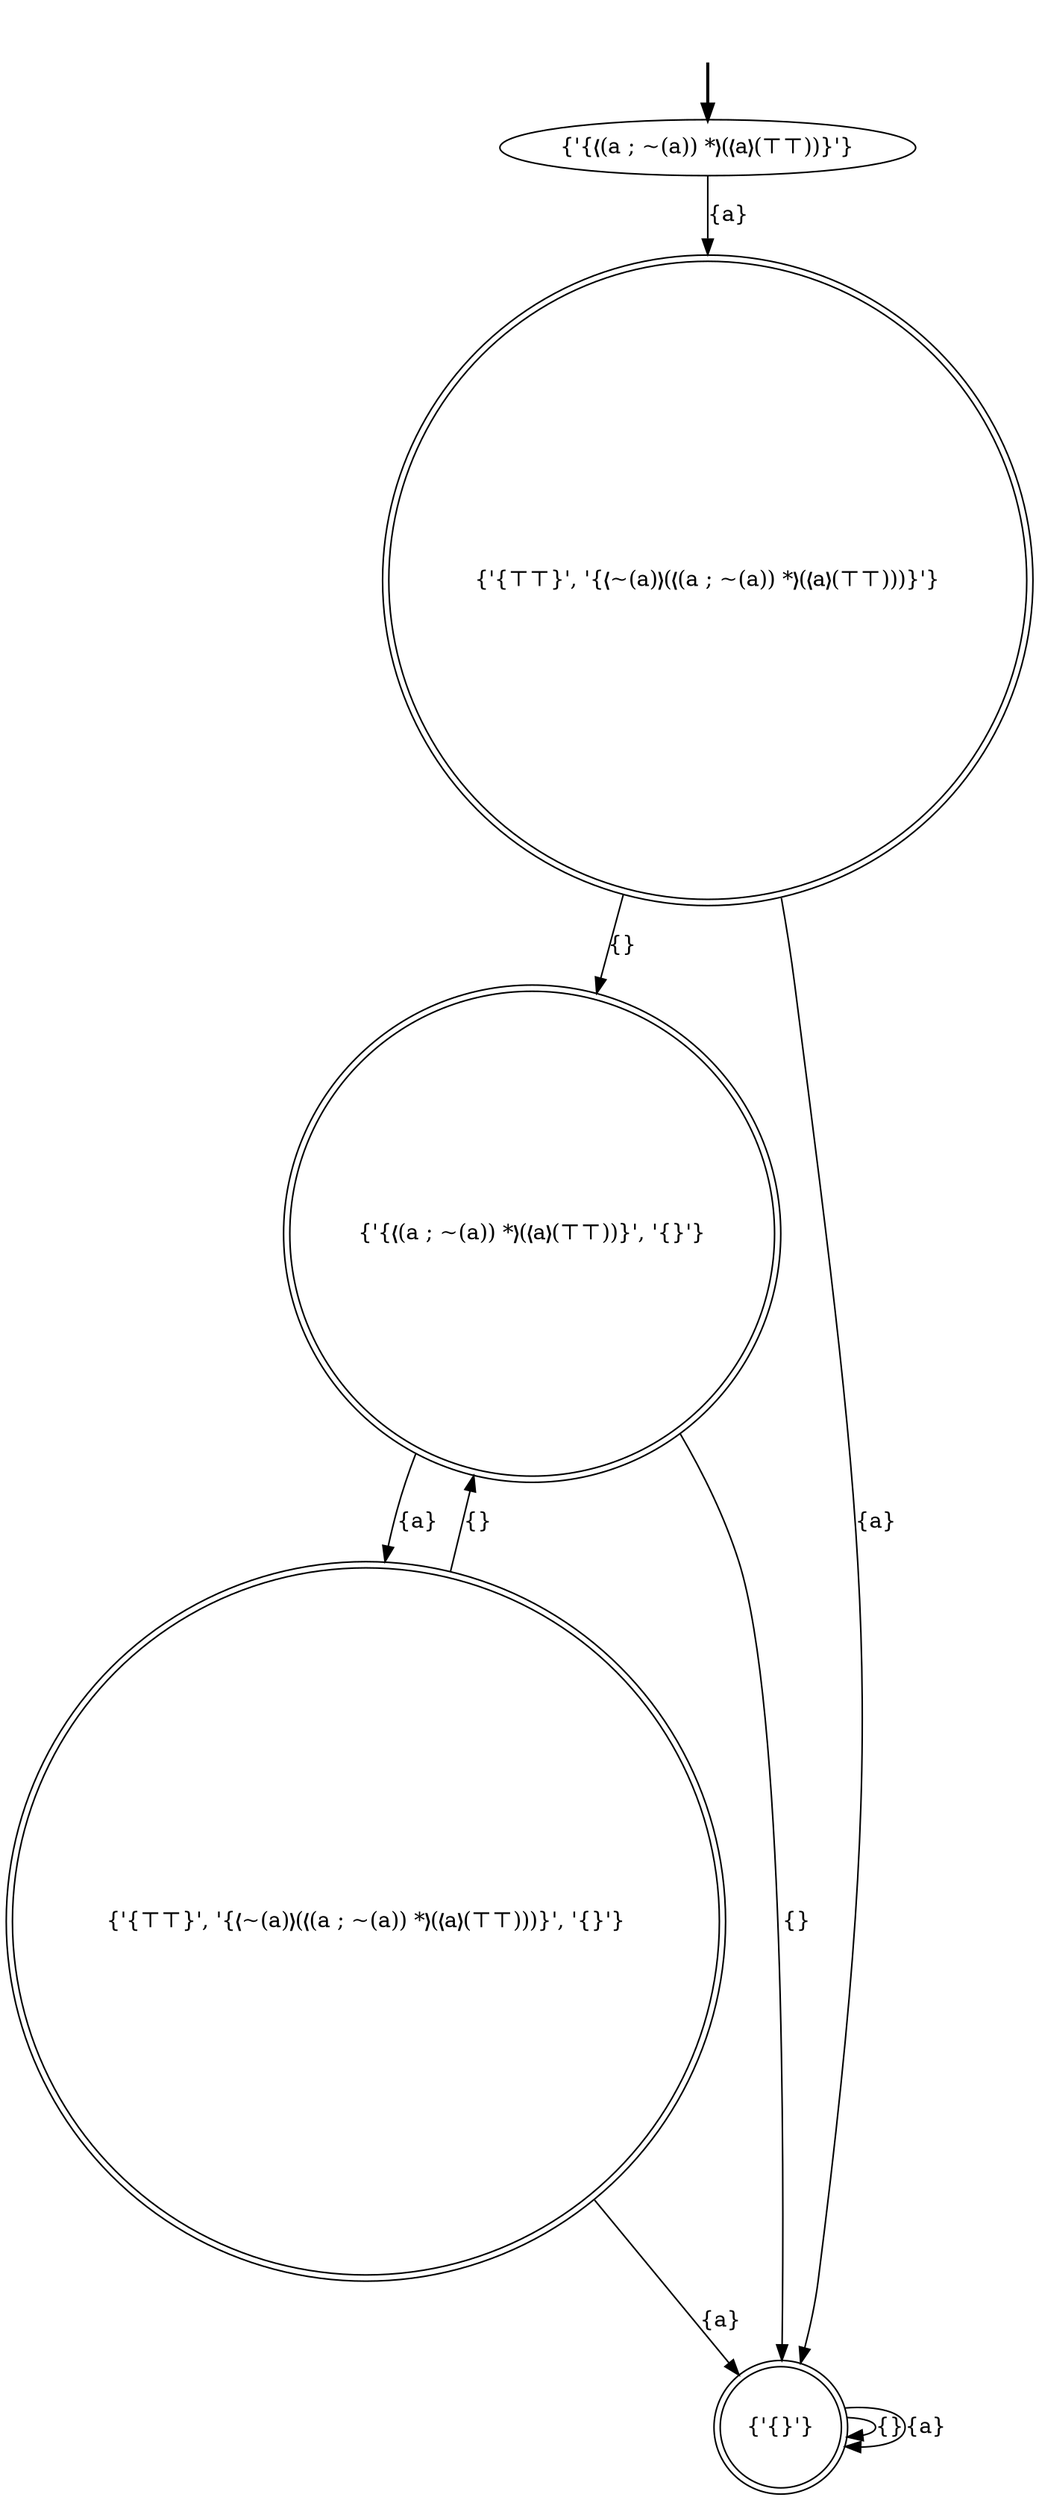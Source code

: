 digraph {
	fake [style=invisible]
	"{'{❬(a ; ~(a)) *❭(❬a❭(⊤⊤))}', '{}'}" [shape=doublecircle]
	"{'{⊤⊤}', '{❬~(a)❭(❬(a ; ~(a)) *❭(❬a❭(⊤⊤)))}', '{}'}" [shape=doublecircle]
	"{'{⊤⊤}', '{❬~(a)❭(❬(a ; ~(a)) *❭(❬a❭(⊤⊤)))}'}" [shape=doublecircle]
	"{'{}'}" [shape=doublecircle]
	"{'{❬(a ; ~(a)) *❭(❬a❭(⊤⊤))}'}" [root=true]
	fake -> "{'{❬(a ; ~(a)) *❭(❬a❭(⊤⊤))}'}" [style=bold]
	"{'{❬(a ; ~(a)) *❭(❬a❭(⊤⊤))}'}" -> "{'{⊤⊤}', '{❬~(a)❭(❬(a ; ~(a)) *❭(❬a❭(⊤⊤)))}'}" [label="{a}"]
	"{'{❬(a ; ~(a)) *❭(❬a❭(⊤⊤))}', '{}'}" -> "{'{}'}" [label="{}"]
	"{'{⊤⊤}', '{❬~(a)❭(❬(a ; ~(a)) *❭(❬a❭(⊤⊤)))}', '{}'}" -> "{'{}'}" [label="{a}"]
	"{'{⊤⊤}', '{❬~(a)❭(❬(a ; ~(a)) *❭(❬a❭(⊤⊤)))}'}" -> "{'{}'}" [label="{a}"]
	"{'{❬(a ; ~(a)) *❭(❬a❭(⊤⊤))}', '{}'}" -> "{'{⊤⊤}', '{❬~(a)❭(❬(a ; ~(a)) *❭(❬a❭(⊤⊤)))}', '{}'}" [label="{a}"]
	"{'{⊤⊤}', '{❬~(a)❭(❬(a ; ~(a)) *❭(❬a❭(⊤⊤)))}'}" -> "{'{❬(a ; ~(a)) *❭(❬a❭(⊤⊤))}', '{}'}" [label="{}"]
	"{'{⊤⊤}', '{❬~(a)❭(❬(a ; ~(a)) *❭(❬a❭(⊤⊤)))}', '{}'}" -> "{'{❬(a ; ~(a)) *❭(❬a❭(⊤⊤))}', '{}'}" [label="{}"]
	"{'{}'}" -> "{'{}'}" [label="{}"]
	"{'{}'}" -> "{'{}'}" [label="{a}"]
}
